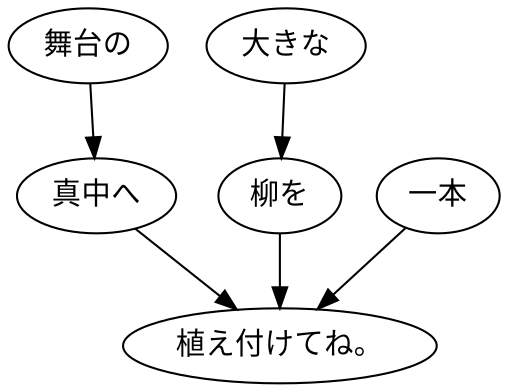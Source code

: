 digraph graph3768 {
	node0 [label="舞台の"];
	node1 [label="真中へ"];
	node2 [label="大きな"];
	node3 [label="柳を"];
	node4 [label="一本"];
	node5 [label="植え付けてね。"];
	node0 -> node1;
	node1 -> node5;
	node2 -> node3;
	node3 -> node5;
	node4 -> node5;
}
